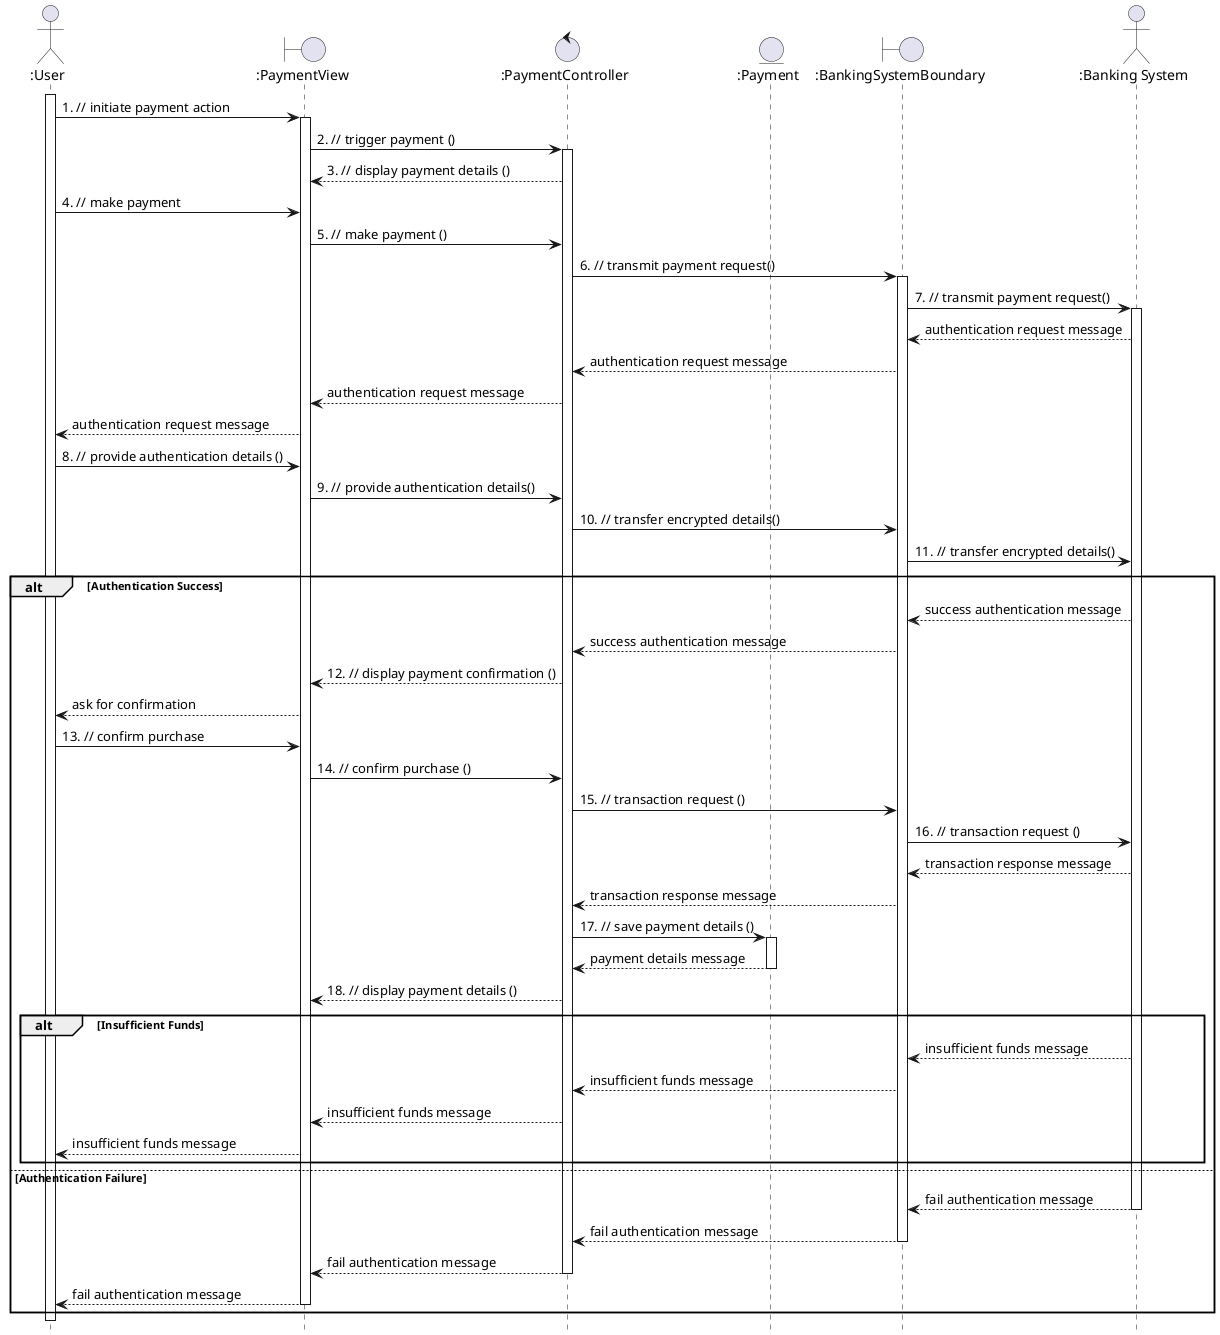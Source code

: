 @startuml
hide footbox

actor ":User" as User
boundary ":PaymentView" as PaymentView
control ":PaymentController" as PaymentController
entity ":Payment" as Payment
boundary  ":BankingSystemBoundary" as BankingSystemBoundary
actor ":Banking System" as BankingSystem

User ++
  User -> PaymentView: 1. // initiate payment action
  PaymentView ++
    PaymentView -> PaymentController: 2. // trigger payment ()
    PaymentController ++
      PaymentController --> PaymentView: 3. // display payment details ()

  
  User -> PaymentView: 4. // make payment
    PaymentView -> PaymentController: 5. // make payment ()
      PaymentController ->  BankingSystemBoundary: 6. // transmit payment request()
      BankingSystemBoundary ++
         BankingSystemBoundary -> BankingSystem: 7. // transmit payment request()
        BankingSystem ++
          BankingSystem -->  BankingSystemBoundary: authentication request message

        BankingSystemBoundary --> PaymentController: authentication request message
      PaymentController --> PaymentView: authentication request message
    PaymentView --> User: authentication request message
  User -> PaymentView: 8. // provide authentication details ()
    PaymentView -> PaymentController: 9. // provide authentication details()
      PaymentController ->  BankingSystemBoundary: 10. // transfer encrypted details()
         BankingSystemBoundary -> BankingSystem: 11. // transfer encrypted details()

alt Authentication Success
    BankingSystem -->  BankingSystemBoundary: success authentication message
    
      BankingSystemBoundary --> PaymentController: success authentication message
      
        PaymentController --> PaymentView: 12. // display payment confirmation ()
        
          PaymentView --> User: ask for confirmation


        User -> PaymentView: 13. // confirm purchase
        
          PaymentView -> PaymentController: 14. // confirm purchase ()
          
            PaymentController ->  BankingSystemBoundary: 15. // transaction request ()
            
              BankingSystemBoundary -> BankingSystem: 16. // transaction request ()
              
                BankingSystem -->  BankingSystemBoundary: transaction response message
                
              BankingSystemBoundary --> PaymentController: transaction response message
              
            PaymentController -> Payment: 17. // save payment details ()
            
            Payment ++
              Payment --> PaymentController: payment details message
              
            Payment --
            PaymentController --> PaymentView: 18. // display payment details ()
          

    alt Insufficient Funds
      BankingSystem -->  BankingSystemBoundary: insufficient funds message
      
        BankingSystemBoundary --> PaymentController: insufficient funds message
        
          PaymentController --> PaymentView: insufficient funds message
          
            PaymentView --> User: insufficient funds message
            
    end

else Authentication Failure
  BankingSystem -->  BankingSystemBoundary: fail authentication message
      BankingSystem --
      BankingSystemBoundary --> PaymentController: fail authentication message
      BankingSystemBoundary --
        PaymentController --> PaymentView: fail authentication message
        PaymentController --
          PaymentView --> User: fail authentication message
          
        deactivate PaymentView
      deactivate PaymentController
end

@enduml
